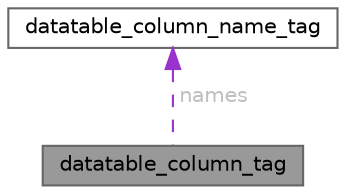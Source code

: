 digraph "datatable_column_tag"
{
 // LATEX_PDF_SIZE
  bgcolor="transparent";
  edge [fontname=Helvetica,fontsize=10,labelfontname=Helvetica,labelfontsize=10];
  node [fontname=Helvetica,fontsize=10,shape=box,height=0.2,width=0.4];
  Node1 [id="Node000001",label="datatable_column_tag",height=0.2,width=0.4,color="gray40", fillcolor="grey60", style="filled", fontcolor="black",tooltip="Data-table column structure. The data-table record identifier and timestamp columns are created by de..."];
  Node2 -> Node1 [id="edge1_Node000001_Node000002",dir="back",color="darkorchid3",style="dashed",tooltip=" ",label=" names",fontcolor="grey" ];
  Node2 [id="Node000002",label="datatable_column_name_tag",height=0.2,width=0.4,color="gray40", fillcolor="white", style="filled",URL="$structdatatable__column__name__tag.html",tooltip="Data-table column name structure."];
}
